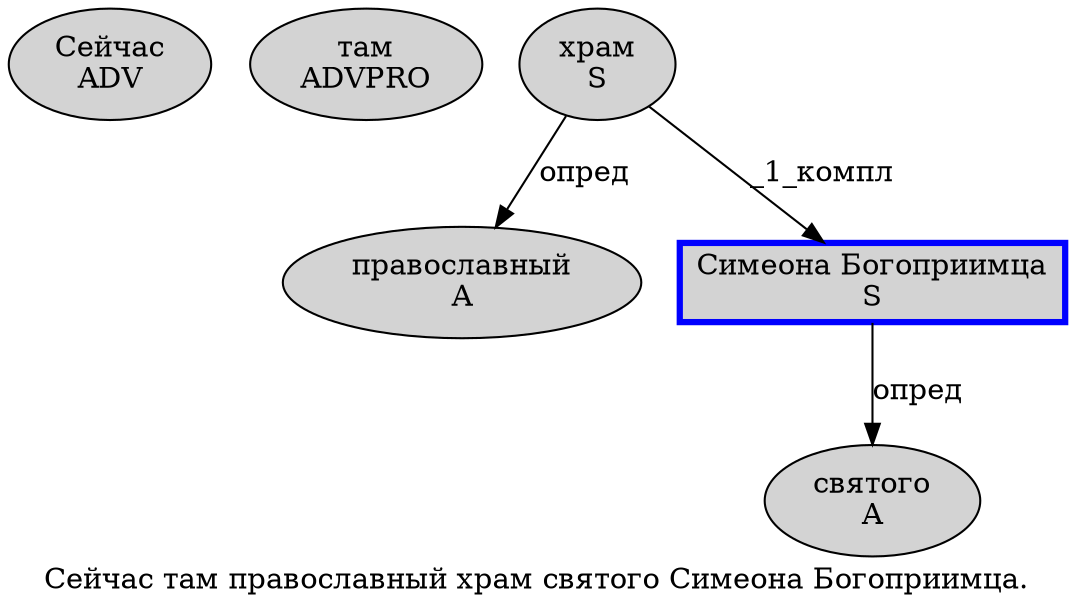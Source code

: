 digraph SENTENCE_573 {
	graph [label="Сейчас там православный храм святого Симеона Богоприимца."]
	node [style=filled]
		0 [label="Сейчас
ADV" color="" fillcolor=lightgray penwidth=1 shape=ellipse]
		1 [label="там
ADVPRO" color="" fillcolor=lightgray penwidth=1 shape=ellipse]
		2 [label="православный
A" color="" fillcolor=lightgray penwidth=1 shape=ellipse]
		3 [label="храм
S" color="" fillcolor=lightgray penwidth=1 shape=ellipse]
		4 [label="святого
A" color="" fillcolor=lightgray penwidth=1 shape=ellipse]
		5 [label="Симеона Богоприимца
S" color=blue fillcolor=lightgray penwidth=3 shape=box]
			3 -> 2 [label="опред"]
			3 -> 5 [label="_1_компл"]
			5 -> 4 [label="опред"]
}